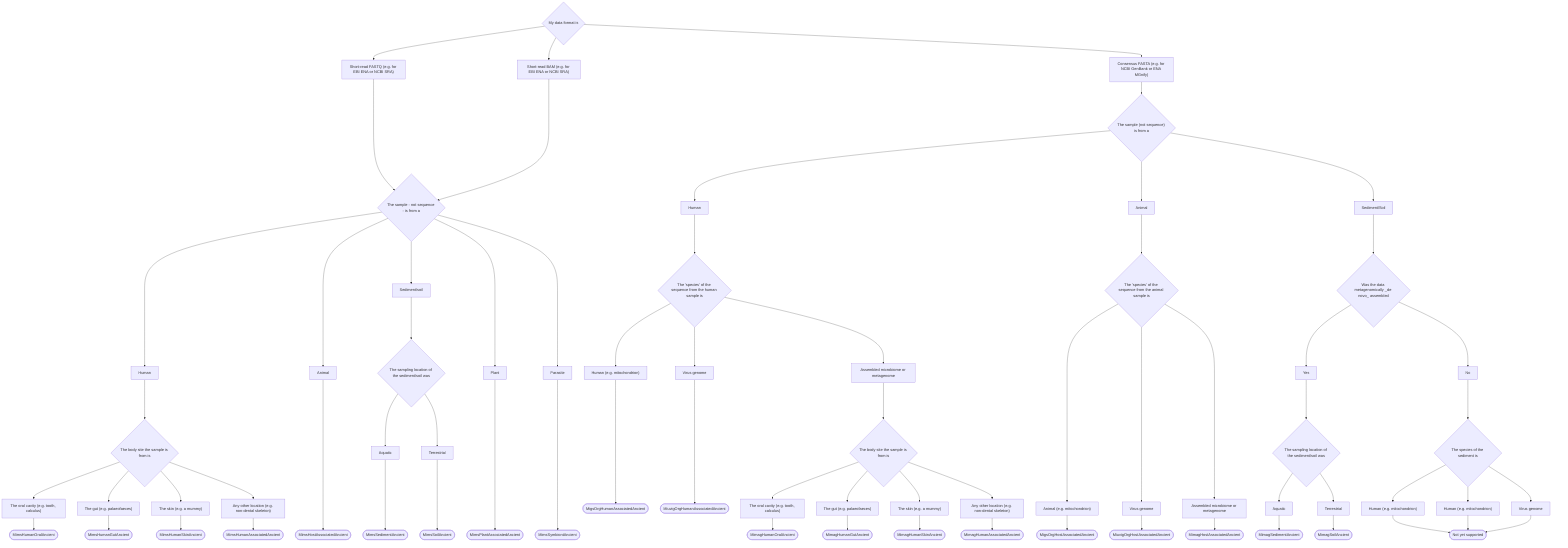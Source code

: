 flowchart TD
    q1{"My data format is"}
    q1 --> fastq["Short-read FASTQ (e.g. for EBI ENA or NCBI SRA)"]
    q1 --> bam["Short-read BAM (e.g. for EBI ENA or NCBI SRA)"]
    q1 --> fasta["Consensus FASTA (e.g. for NCBI GenBank or ENA MGnify)"]

    fastq ---> q2
    bam ---> q2

    q2{"The sample - not sequence - is from a"}
    q2 ---> SampleFastqHuman["Human"]
    q2 ---> SampleFastqAnimal["Animal"]
    q2 --> SampleFastqSediment["Sediment/soil"]
    q2 ---> SampleFastqPlant["Plant"]
    q2 ---> SampleFastqSymbiont["Parasite"]

    SampleFastqHuman --> q13
    SampleFastqAnimal ----> MimsHostAssociatedAncient([MimsHostAssociatedAncient])
    SampleFastqSediment --> q14
    SampleFastqPlant ----> MimsPlantAssociatedAncient(["MimsPlantAssociatedAncient"])
    SampleFastqSymbiont ----> MimsSymbiontAncient([MimsSymbiontAncient])

    q13{"The body site the sample is from is"}
    q13 --> FastqHumanOral["The oral cavity (e.g. tooth, calculus)"]
    q13 --> FastqHumanGut["The gut (e.g. palaeofaeces)"]
    q13 --> FastqHumanSkin["The skin (e.g. a mummy)"]
    q13 --> FastqHumanOther["Any other location (e.g. non-dental skeleton)"]

    FastqHumanOral --> MimsHumanGutOralAncient([MimsHumanOralAncient])
    FastqHumanGut --> MimsHumanGutAncient([MimsHumanGutAncient])
    FastqHumanSkin --> MimsHumanSkinAncient([MimsHumanSkinAncient])
    FastqHumanOther --> MimsHumanAssociatedAncient([MimsHumanAssociatedAncient])

    q14{"The sampling location of the sediment/soil was"}
    q14 --> SampleFastqLake["Aquatic"]
    q14 --> SampleFastqTerrestrial["Terrestrial"]
    SampleFastqLake ---> MimsSedimentAncient(["MimsSedimentAncient"])
    SampleFastqTerrestrial --->  MimsSoilAncient(["MimsSoilAncient"])

    fasta --> q3{"The sample (not sequence) is from a"}
    q3 --> SampleFastaHuman[Human]
    q3 --> SampleFastaAnimal[Animal]
    q3 --> SampleFastaSediment["Sediment/Soil"]
    SampleFastaHuman --> q6
    SampleFastaAnimal --> q7
    SampleFastaSediment --> q11

    q11{"Was the data metagenomically _de novo_ assembled"}
    q11 --> FastaSedimentAssembleYes["Yes"]
    q11 --> FastaSedimentAssembleNo["No"]
    FastaSedimentAssembleYes --> q10
    FastaSedimentAssembleNo --> q12

    q12{"The species of the sediment is"}
    q12 --> SeqFastaSedimentHuman["Human (e.g. mitochondrion)"]
    q12 --> SeqFastaSedimentAnimal["Human (e.g. mitochondrion)"]
    q12 --> SeqFastaSedimentVirus["Virus genome"]

    SeqFastaSedimentHuman --> NotYetSupported(["Not yet supported"])
    SeqFastaSedimentAnimal --> NotYetSupported(["Not yet supported"])
    SeqFastaSedimentVirus --> NotYetSupported(["Not yet supported"])

    q10{"The sampling location of the sediment/soil was"}
    q10 --> SampleFastaLake["Aquatic"]
    q10 --> SampleFastaTerrestrial["Terrestrial"]
    SampleFastaLake --> MimagSedimentAncient(["MimagSedimentAncient"])
    SampleFastaTerrestrial -->  MimagSoilAncient(["MimagSoilAncient"])

    q6{"The 'species' of the sequence from the human sample is"}
    q6 --> SeqFastaHuman["Human (e.g. mitochondrion)"]
    q6 --> SeqFastaVirus["Virus genome"]
    q6 --> SeqFastaHumanMetagenome["Assembled microbiome or metagenome"]

    SeqFastaHuman ---> MigsOrgHumanAssociatedAncient([MigsOrgHumanAssociatedAncient])
    SeqFastaVirus ---> MiuvigOrgHumanAssociatedAncient([MiuvigOrgHumanAssociatedAncient])
    SeqFastaHumanMetagenome["Assembled microbiome or metagenome"] --> q8

    q8{"The body site the sample is from is"}
    q8 --> FastaHumanOral["The oral cavity (e.g. tooth, calculus)"]
    q8 --> FastaHumanGut["The gut (e.g. palaeofaeces)"]
    q8 --> FastaHumanSkin["The skin (e.g. a mummy)"]
    q8 --> FastaHumanOther["Any other location (e.g. non-dental skeleton)"]

    FastaHumanOral --> MimagHumanGutOralAncient([MimagHumanOralAncient])
    FastaHumanGut --> MimagHumanGutAncient([MimagHumanGutAncient])
    FastaHumanSkin --> MimagHumanSkinAncient([MimagHumanSkinAncient])
    FastaHumanOther --> MimagHumanAssociatedAncient([MimagHumanAssociatedAncient])

    q7{"The 'species' of the sequence from the animal sample is"}
    q7 ----> SeqFastaAnimal["Animal (e.g. mitochondrion)"]
    q7 ----> SeqFastaAnimalVirus["Virus genome"]
    q7 ---->  SeqFastaAnimalMetagenome["Assembled microbiome or metagenome"]

    SeqFastaAnimal --> MigsOrgHostAssociatedAncient([MigsOrgHostAssociatedAncient])
    SeqFastaAnimalVirus --> MiuvigOrgHostAssociatedAncient([MiuvigOrgHostAssociatedAncient])
    SeqFastaAnimalMetagenome --> MimagHostAssociatedAncient([MimagHostAssociatedAncient])